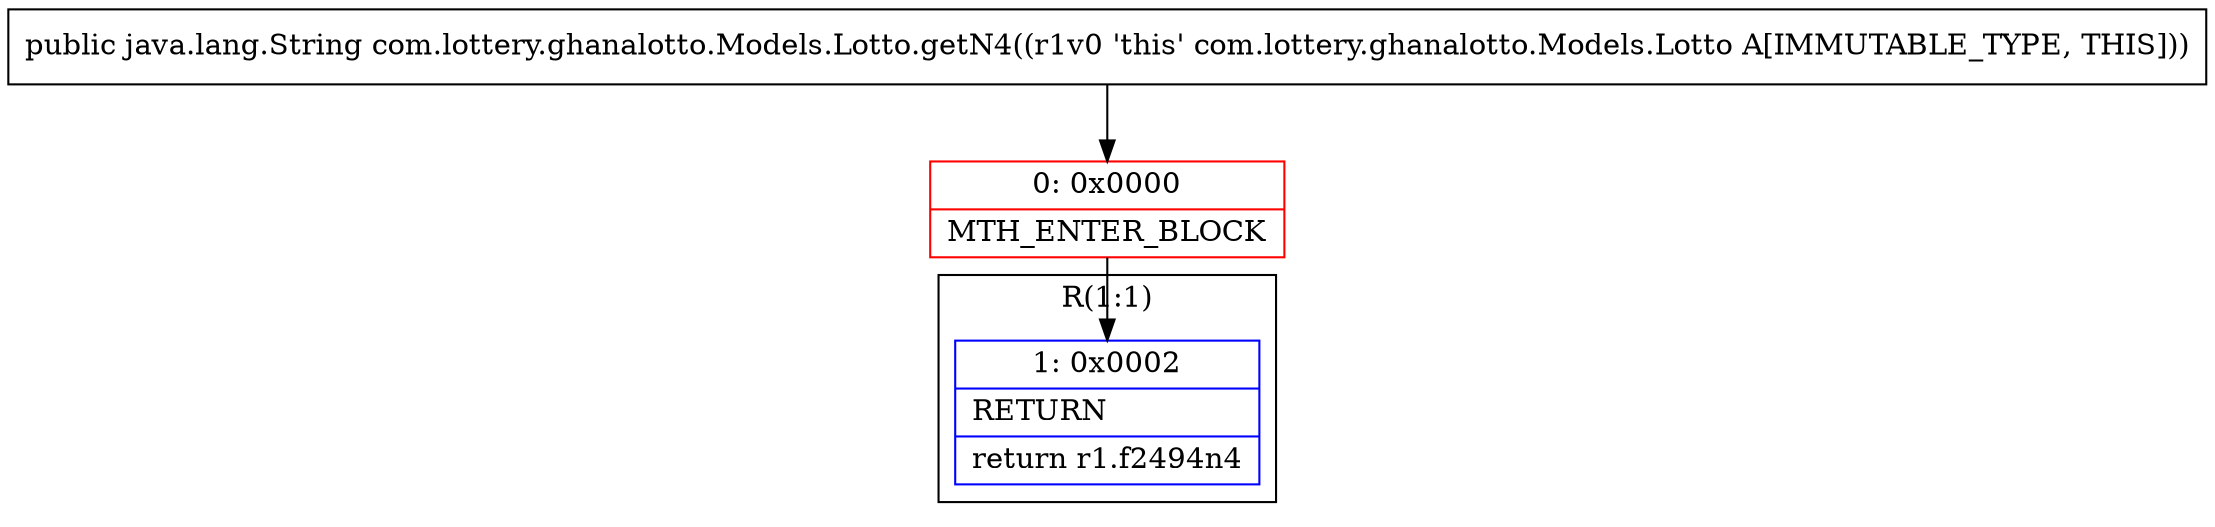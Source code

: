 digraph "CFG forcom.lottery.ghanalotto.Models.Lotto.getN4()Ljava\/lang\/String;" {
subgraph cluster_Region_1281034786 {
label = "R(1:1)";
node [shape=record,color=blue];
Node_1 [shape=record,label="{1\:\ 0x0002|RETURN\l|return r1.f2494n4\l}"];
}
Node_0 [shape=record,color=red,label="{0\:\ 0x0000|MTH_ENTER_BLOCK\l}"];
MethodNode[shape=record,label="{public java.lang.String com.lottery.ghanalotto.Models.Lotto.getN4((r1v0 'this' com.lottery.ghanalotto.Models.Lotto A[IMMUTABLE_TYPE, THIS])) }"];
MethodNode -> Node_0;
Node_0 -> Node_1;
}

